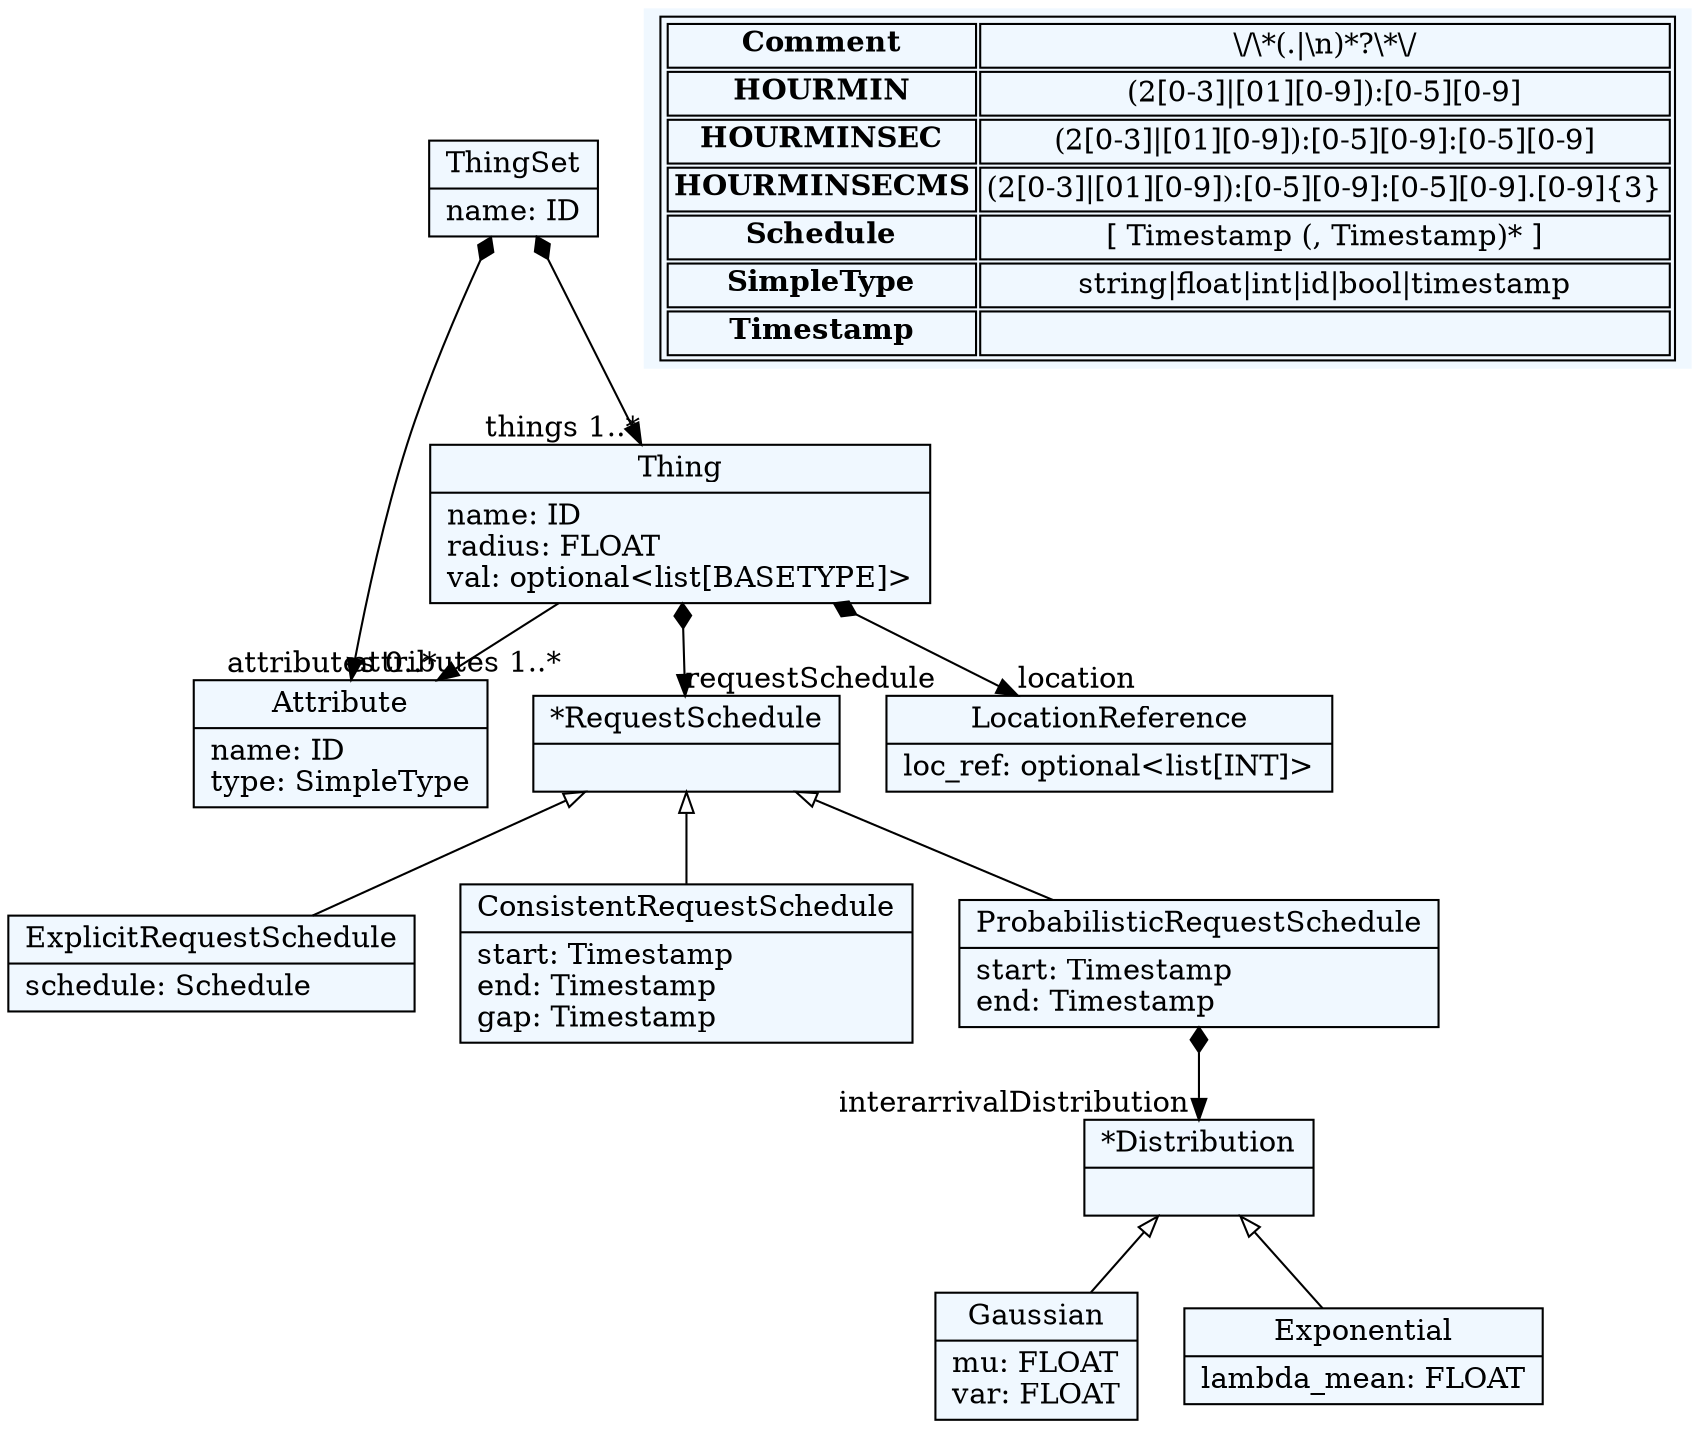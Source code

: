 
    digraph textX {
    fontname = "Bitstream Vera Sans"
    fontsize = 8
    node[
        shape=record,
        style=filled,
        fillcolor=aliceblue
    ]
    nodesep = 0.3
    edge[dir=black,arrowtail=empty]


2318082393960[ label="{ThingSet|name: ID\l}"]

2318082393016[ label="{Attribute|name: ID\ltype: SimpleType\l}"]

2318082390184[ label="{Thing|name: ID\lradius: FLOAT\lval: optional\<list[BASETYPE]\>\l}"]

2318082403400[ label="{*RequestSchedule|}"]

2318082411896[ label="{*Distribution|}"]

2318082426056[ label="{Gaussian|mu: FLOAT\lvar: FLOAT\l}"]

2318082418504[ label="{Exponential|lambda_mean: FLOAT\l}"]

2318082172120[ label="{ExplicitRequestSchedule|schedule: Schedule\l}"]

2318082180616[ label="{ConsistentRequestSchedule|start: Timestamp\lend: Timestamp\lgap: Timestamp\l}"]

2318082188168[ label="{ProbabilisticRequestSchedule|start: Timestamp\lend: Timestamp\l}"]

2318082185336[ label="{LocationReference|loc_ref: optional\<list[INT]\>\l}"]



2318082393960 -> 2318082393016[arrowtail=diamond, dir=both, headlabel="attributes 1..*"]
2318082393960 -> 2318082390184[arrowtail=diamond, dir=both, headlabel="things 1..*"]
2318082390184 -> 2318082403400[arrowtail=diamond, dir=both, headlabel="requestSchedule "]
2318082390184 -> 2318082185336[arrowtail=diamond, dir=both, headlabel="location "]
2318082390184 -> 2318082393016[headlabel="attributes 0..*"]
2318082403400 -> 2318082172120 [dir=back]
2318082403400 -> 2318082180616 [dir=back]
2318082403400 -> 2318082188168 [dir=back]
2318082411896 -> 2318082426056 [dir=back]
2318082411896 -> 2318082418504 [dir=back]
2318082188168 -> 2318082411896[arrowtail=diamond, dir=both, headlabel="interarrivalDistribution "]
match_rules [ shape=plaintext, label=< <table>
	<tr>
		<td><b>Comment</b></td><td>\/\*(.|\n)*?\*\/</td>
	</tr>
	<tr>
		<td><b>HOURMIN</b></td><td>(2[0-3]|[01][0-9]):[0-5][0-9]</td>
	</tr>
	<tr>
		<td><b>HOURMINSEC</b></td><td>(2[0-3]|[01][0-9]):[0-5][0-9]:[0-5][0-9]</td>
	</tr>
	<tr>
		<td><b>HOURMINSECMS</b></td><td>(2[0-3]|[01][0-9]):[0-5][0-9]:[0-5][0-9].[0-9]{3}</td>
	</tr>
	<tr>
		<td><b>Schedule</b></td><td>[ Timestamp (, Timestamp)* ]</td>
	</tr>
	<tr>
		<td><b>SimpleType</b></td><td>string|float|int|id|bool|timestamp</td>
	</tr>
	<tr>
		<td><b>Timestamp</b></td><td></td>
	</tr>
</table> >]


}
